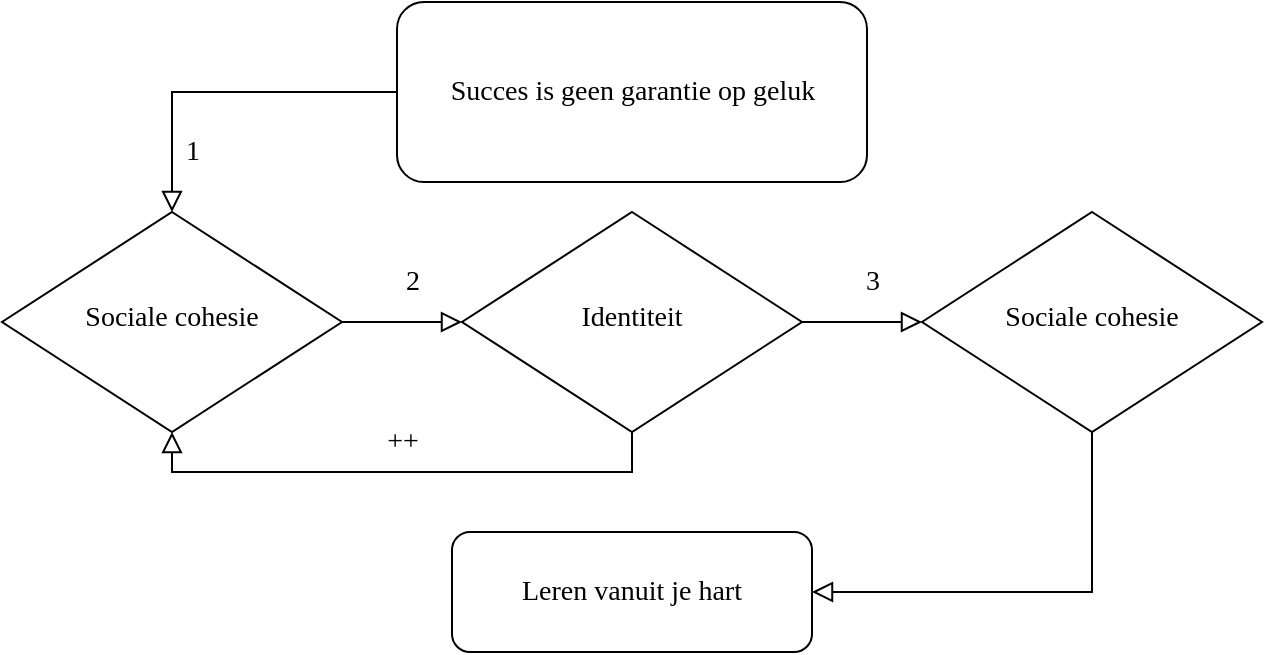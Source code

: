<mxfile version="20.8.14" type="github">
  <diagram id="C5RBs43oDa-KdzZeNtuy" name="Page-1">
    <mxGraphModel dx="2261" dy="754" grid="1" gridSize="10" guides="1" tooltips="1" connect="1" arrows="1" fold="1" page="1" pageScale="1" pageWidth="827" pageHeight="1169" math="0" shadow="0">
      <root>
        <mxCell id="WIyWlLk6GJQsqaUBKTNV-0" />
        <mxCell id="WIyWlLk6GJQsqaUBKTNV-1" parent="WIyWlLk6GJQsqaUBKTNV-0" />
        <mxCell id="WIyWlLk6GJQsqaUBKTNV-3" value="&lt;font style=&quot;font-size: 14px;&quot; face=&quot;Tahoma&quot;&gt;Succes is geen garantie op geluk&lt;/font&gt;" style="rounded=1;whiteSpace=wrap;html=1;fontSize=12;glass=0;strokeWidth=1;shadow=0;" parent="WIyWlLk6GJQsqaUBKTNV-1" vertex="1">
          <mxGeometry x="127.5" y="45" width="235" height="90" as="geometry" />
        </mxCell>
        <mxCell id="whrdd_yWK2fQMcM88HJ5-1" value="&lt;font style=&quot;font-size: 14px;&quot; face=&quot;Tahoma&quot;&gt;Sociale cohesie&lt;/font&gt;" style="rhombus;whiteSpace=wrap;html=1;shadow=0;fontFamily=Helvetica;fontSize=12;align=center;strokeWidth=1;spacing=6;spacingTop=-4;" parent="WIyWlLk6GJQsqaUBKTNV-1" vertex="1">
          <mxGeometry x="-70" y="150" width="170" height="110" as="geometry" />
        </mxCell>
        <mxCell id="whrdd_yWK2fQMcM88HJ5-3" value="" style="rounded=0;html=1;jettySize=auto;orthogonalLoop=1;fontSize=11;endArrow=block;endFill=0;endSize=8;strokeWidth=1;shadow=0;labelBackgroundColor=none;edgeStyle=orthogonalEdgeStyle;exitX=0;exitY=0.5;exitDx=0;exitDy=0;" parent="WIyWlLk6GJQsqaUBKTNV-1" source="WIyWlLk6GJQsqaUBKTNV-3" target="whrdd_yWK2fQMcM88HJ5-1" edge="1">
          <mxGeometry relative="1" as="geometry">
            <mxPoint x="300" y="120.029" as="sourcePoint" />
            <mxPoint x="365" y="170" as="targetPoint" />
          </mxGeometry>
        </mxCell>
        <mxCell id="whrdd_yWK2fQMcM88HJ5-5" value="" style="rounded=0;html=1;jettySize=auto;orthogonalLoop=1;fontSize=11;endArrow=block;endFill=0;endSize=8;strokeWidth=1;shadow=0;labelBackgroundColor=none;edgeStyle=orthogonalEdgeStyle;exitX=0.5;exitY=1;exitDx=0;exitDy=0;entryX=1;entryY=0.5;entryDx=0;entryDy=0;" parent="WIyWlLk6GJQsqaUBKTNV-1" source="1PBshO9sYUGjVdPJVJac-1" target="1PBshO9sYUGjVdPJVJac-3" edge="1">
          <mxGeometry relative="1" as="geometry">
            <mxPoint x="435" y="280" as="sourcePoint" />
            <mxPoint x="280" y="340" as="targetPoint" />
          </mxGeometry>
        </mxCell>
        <mxCell id="whrdd_yWK2fQMcM88HJ5-6" value="" style="rounded=0;html=1;jettySize=auto;orthogonalLoop=1;fontSize=11;endArrow=block;endFill=0;endSize=8;strokeWidth=1;shadow=0;labelBackgroundColor=none;edgeStyle=orthogonalEdgeStyle;entryX=0;entryY=0.5;entryDx=0;entryDy=0;exitX=1;exitY=0.5;exitDx=0;exitDy=0;" parent="WIyWlLk6GJQsqaUBKTNV-1" source="1PBshO9sYUGjVdPJVJac-0" target="1PBshO9sYUGjVdPJVJac-1" edge="1">
          <mxGeometry relative="1" as="geometry">
            <mxPoint x="340" y="209" as="sourcePoint" />
            <mxPoint x="380" y="250" as="targetPoint" />
          </mxGeometry>
        </mxCell>
        <mxCell id="whrdd_yWK2fQMcM88HJ5-8" value="" style="rounded=0;html=1;jettySize=auto;orthogonalLoop=1;fontSize=11;endArrow=block;endFill=0;endSize=8;strokeWidth=1;shadow=0;labelBackgroundColor=none;edgeStyle=orthogonalEdgeStyle;exitX=1;exitY=0.5;exitDx=0;exitDy=0;entryX=0;entryY=0.5;entryDx=0;entryDy=0;" parent="WIyWlLk6GJQsqaUBKTNV-1" source="whrdd_yWK2fQMcM88HJ5-1" target="1PBshO9sYUGjVdPJVJac-0" edge="1">
          <mxGeometry relative="1" as="geometry">
            <mxPoint x="170" y="110" as="sourcePoint" />
            <mxPoint x="160" y="208.75" as="targetPoint" />
          </mxGeometry>
        </mxCell>
        <mxCell id="whrdd_yWK2fQMcM88HJ5-13" value="&lt;font style=&quot;font-size: 14px;&quot;&gt;1&lt;/font&gt;" style="text;html=1;align=center;verticalAlign=middle;resizable=0;points=[];autosize=1;strokeColor=none;fillColor=none;fontSize=10;fontFamily=Tahoma;" parent="WIyWlLk6GJQsqaUBKTNV-1" vertex="1">
          <mxGeometry x="10" y="105" width="30" height="30" as="geometry" />
        </mxCell>
        <mxCell id="whrdd_yWK2fQMcM88HJ5-14" value="&lt;font style=&quot;font-size: 14px;&quot;&gt;2&lt;/font&gt;" style="text;html=1;align=center;verticalAlign=middle;resizable=0;points=[];autosize=1;strokeColor=none;fillColor=none;fontSize=10;fontFamily=Tahoma;" parent="WIyWlLk6GJQsqaUBKTNV-1" vertex="1">
          <mxGeometry x="120" y="170" width="30" height="30" as="geometry" />
        </mxCell>
        <mxCell id="whrdd_yWK2fQMcM88HJ5-15" value="&lt;font style=&quot;font-size: 14px;&quot;&gt;3&lt;/font&gt;" style="text;html=1;align=center;verticalAlign=middle;resizable=0;points=[];autosize=1;strokeColor=none;fillColor=none;fontSize=10;fontFamily=Tahoma;" parent="WIyWlLk6GJQsqaUBKTNV-1" vertex="1">
          <mxGeometry x="350" y="170" width="30" height="30" as="geometry" />
        </mxCell>
        <mxCell id="whrdd_yWK2fQMcM88HJ5-16" value="" style="rounded=0;html=1;jettySize=auto;orthogonalLoop=1;fontSize=11;endArrow=block;endFill=0;endSize=8;strokeWidth=1;shadow=0;labelBackgroundColor=none;edgeStyle=orthogonalEdgeStyle;exitX=0.5;exitY=1;exitDx=0;exitDy=0;entryX=0.5;entryY=1;entryDx=0;entryDy=0;" parent="WIyWlLk6GJQsqaUBKTNV-1" source="1PBshO9sYUGjVdPJVJac-0" target="whrdd_yWK2fQMcM88HJ5-1" edge="1">
          <mxGeometry relative="1" as="geometry">
            <mxPoint x="250" y="280" as="sourcePoint" />
            <mxPoint x="95" y="160" as="targetPoint" />
          </mxGeometry>
        </mxCell>
        <mxCell id="whrdd_yWK2fQMcM88HJ5-17" value="&lt;div&gt;&lt;font style=&quot;font-size: 14px;&quot;&gt;++&lt;/font&gt;&lt;/div&gt;" style="text;html=1;align=center;verticalAlign=middle;resizable=0;points=[];autosize=1;strokeColor=none;fillColor=none;fontSize=10;fontFamily=Tahoma;" parent="WIyWlLk6GJQsqaUBKTNV-1" vertex="1">
          <mxGeometry x="110" y="250" width="40" height="30" as="geometry" />
        </mxCell>
        <mxCell id="1PBshO9sYUGjVdPJVJac-0" value="&lt;font style=&quot;font-size: 14px;&quot; face=&quot;Tahoma&quot;&gt;Identiteit&lt;/font&gt;" style="rhombus;whiteSpace=wrap;html=1;shadow=0;fontFamily=Helvetica;fontSize=12;align=center;strokeWidth=1;spacing=6;spacingTop=-4;" vertex="1" parent="WIyWlLk6GJQsqaUBKTNV-1">
          <mxGeometry x="160" y="150" width="170" height="110" as="geometry" />
        </mxCell>
        <mxCell id="1PBshO9sYUGjVdPJVJac-1" value="&lt;font style=&quot;font-size: 14px;&quot; face=&quot;Tahoma&quot;&gt;Sociale cohesie&lt;/font&gt;" style="rhombus;whiteSpace=wrap;html=1;shadow=0;fontFamily=Helvetica;fontSize=12;align=center;strokeWidth=1;spacing=6;spacingTop=-4;" vertex="1" parent="WIyWlLk6GJQsqaUBKTNV-1">
          <mxGeometry x="390" y="150" width="170" height="110" as="geometry" />
        </mxCell>
        <mxCell id="1PBshO9sYUGjVdPJVJac-3" value="&lt;font style=&quot;font-size: 14px;&quot; face=&quot;Tahoma&quot;&gt;Leren vanuit je hart&lt;br&gt;&lt;/font&gt;" style="rounded=1;whiteSpace=wrap;html=1;fontSize=12;glass=0;strokeWidth=1;shadow=0;" vertex="1" parent="WIyWlLk6GJQsqaUBKTNV-1">
          <mxGeometry x="155" y="310" width="180" height="60" as="geometry" />
        </mxCell>
      </root>
    </mxGraphModel>
  </diagram>
</mxfile>
